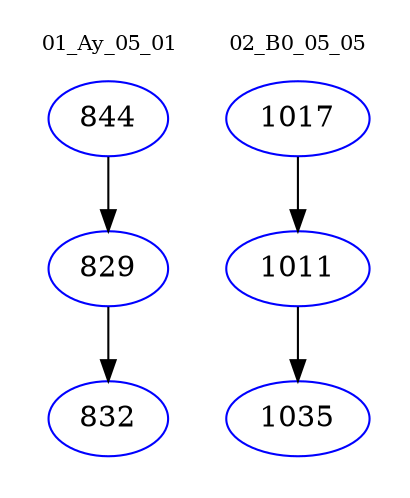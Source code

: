 digraph{
subgraph cluster_0 {
color = white
label = "01_Ay_05_01";
fontsize=10;
T0_844 [label="844", color="blue"]
T0_844 -> T0_829 [color="black"]
T0_829 [label="829", color="blue"]
T0_829 -> T0_832 [color="black"]
T0_832 [label="832", color="blue"]
}
subgraph cluster_1 {
color = white
label = "02_B0_05_05";
fontsize=10;
T1_1017 [label="1017", color="blue"]
T1_1017 -> T1_1011 [color="black"]
T1_1011 [label="1011", color="blue"]
T1_1011 -> T1_1035 [color="black"]
T1_1035 [label="1035", color="blue"]
}
}
